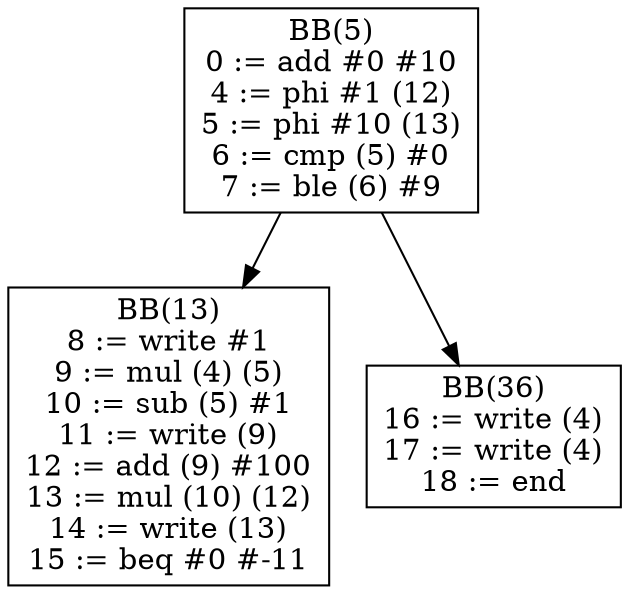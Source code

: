 digraph G {
bb5[shape = box, label = "BB(5)\n" + "0 := add #0 #10\n" + "4 := phi #1 (12)\n" + "5 := phi #10 (13)\n" + "6 := cmp (5) #0\n" + "7 := ble (6) #9\n"];
bb13[shape = box, label = "BB(13)\n" + "8 := write #1\n" + "9 := mul (4) (5)\n" + "10 := sub (5) #1\n" + "11 := write (9)\n" + "12 := add (9) #100\n" + "13 := mul (10) (12)\n" + "14 := write (13)\n" + "15 := beq #0 #-11\n"];
bb36[shape = box, label = "BB(36)\n" + "16 := write (4)\n" + "17 := write (4)\n" + "18 := end\n"];
bb5 -> bb13;
bb5 -> bb36;
}
